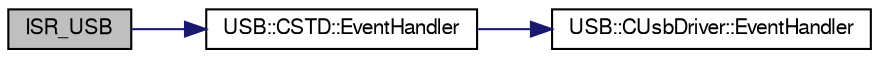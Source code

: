 digraph G
{
  bgcolor="transparent";
  edge [fontname="FreeSans",fontsize=10,labelfontname="FreeSans",labelfontsize=10];
  node [fontname="FreeSans",fontsize=10,shape=record];
  rankdir=LR;
  Node1 [label="ISR_USB",height=0.2,width=0.4,color="black", fillcolor="grey75", style="filled" fontcolor="black"];
  Node1 -> Node2 [color="midnightblue",fontsize=10,style="solid",fontname="FreeSans"];
  Node2 [label="USB::CSTD::EventHandler",height=0.2,width=0.4,color="black",URL="$class_u_s_b_1_1_c_s_t_d.html#770fc157d10920c6c262bcd828089d15",tooltip="Low-level usb driver interrupt handler."];
  Node2 -> Node3 [color="midnightblue",fontsize=10,style="solid",fontname="FreeSans"];
  Node3 [label="USB::CUsbDriver::EventHandler",height=0.2,width=0.4,color="black",URL="$class_u_s_b_1_1_c_usb_driver.html#bf134a2c91076fdae5d9d3ba640965b4",tooltip="Event handler for the USB controller peripheral."];
}
